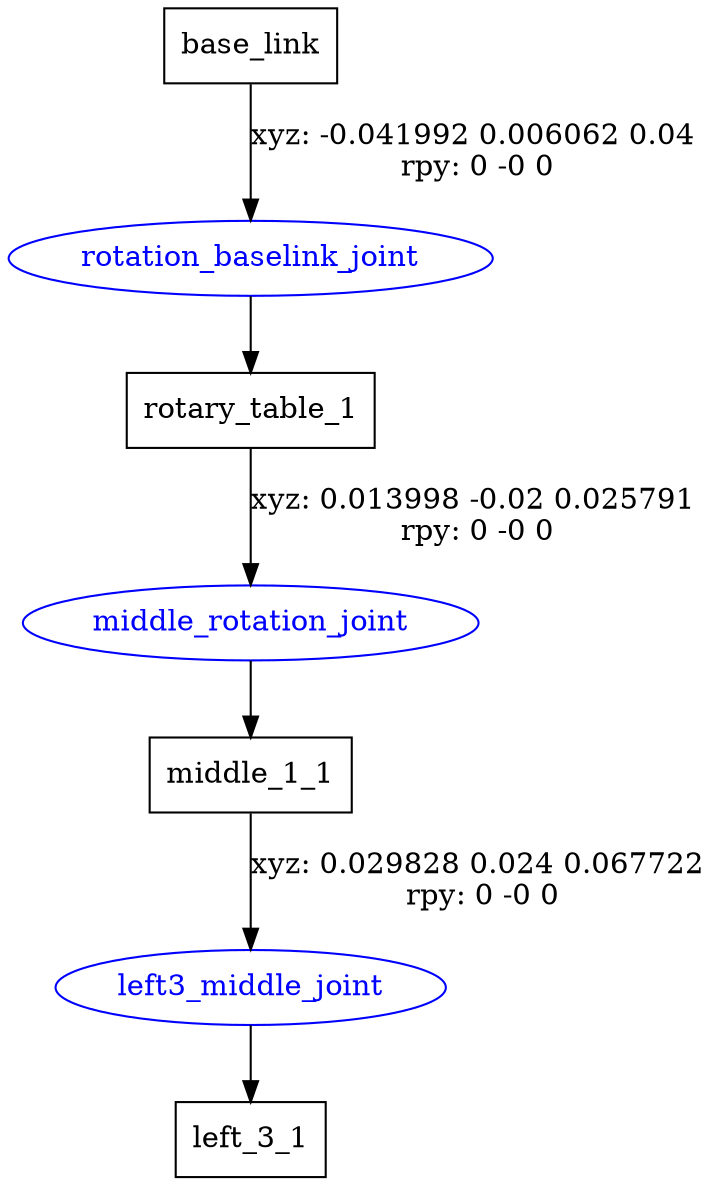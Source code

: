 digraph G {
node [shape=box];
"base_link" [label="base_link"];
"rotary_table_1" [label="rotary_table_1"];
"middle_1_1" [label="middle_1_1"];
"left_3_1" [label="left_3_1"];
node [shape=ellipse, color=blue, fontcolor=blue];
"base_link" -> "rotation_baselink_joint" [label="xyz: -0.041992 0.006062 0.04 \nrpy: 0 -0 0"]
"rotation_baselink_joint" -> "rotary_table_1"
"rotary_table_1" -> "middle_rotation_joint" [label="xyz: 0.013998 -0.02 0.025791 \nrpy: 0 -0 0"]
"middle_rotation_joint" -> "middle_1_1"
"middle_1_1" -> "left3_middle_joint" [label="xyz: 0.029828 0.024 0.067722 \nrpy: 0 -0 0"]
"left3_middle_joint" -> "left_3_1"
}

